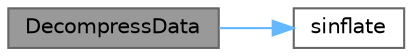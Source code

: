 digraph "DecompressData"
{
 // LATEX_PDF_SIZE
  bgcolor="transparent";
  edge [fontname=Helvetica,fontsize=10,labelfontname=Helvetica,labelfontsize=10];
  node [fontname=Helvetica,fontsize=10,shape=box,height=0.2,width=0.4];
  rankdir="LR";
  Node1 [id="Node000001",label="DecompressData",height=0.2,width=0.4,color="gray40", fillcolor="grey60", style="filled", fontcolor="black",tooltip=" "];
  Node1 -> Node2 [id="edge3_Node000001_Node000002",color="steelblue1",style="solid",tooltip=" "];
  Node2 [id="Node000002",label="sinflate",height=0.2,width=0.4,color="grey40", fillcolor="white", style="filled",URL="$_classes_2lib_2external_2sinfl_8h.html#a72e6c7d594057426c6d9f0a1a985d0a5",tooltip=" "];
}
